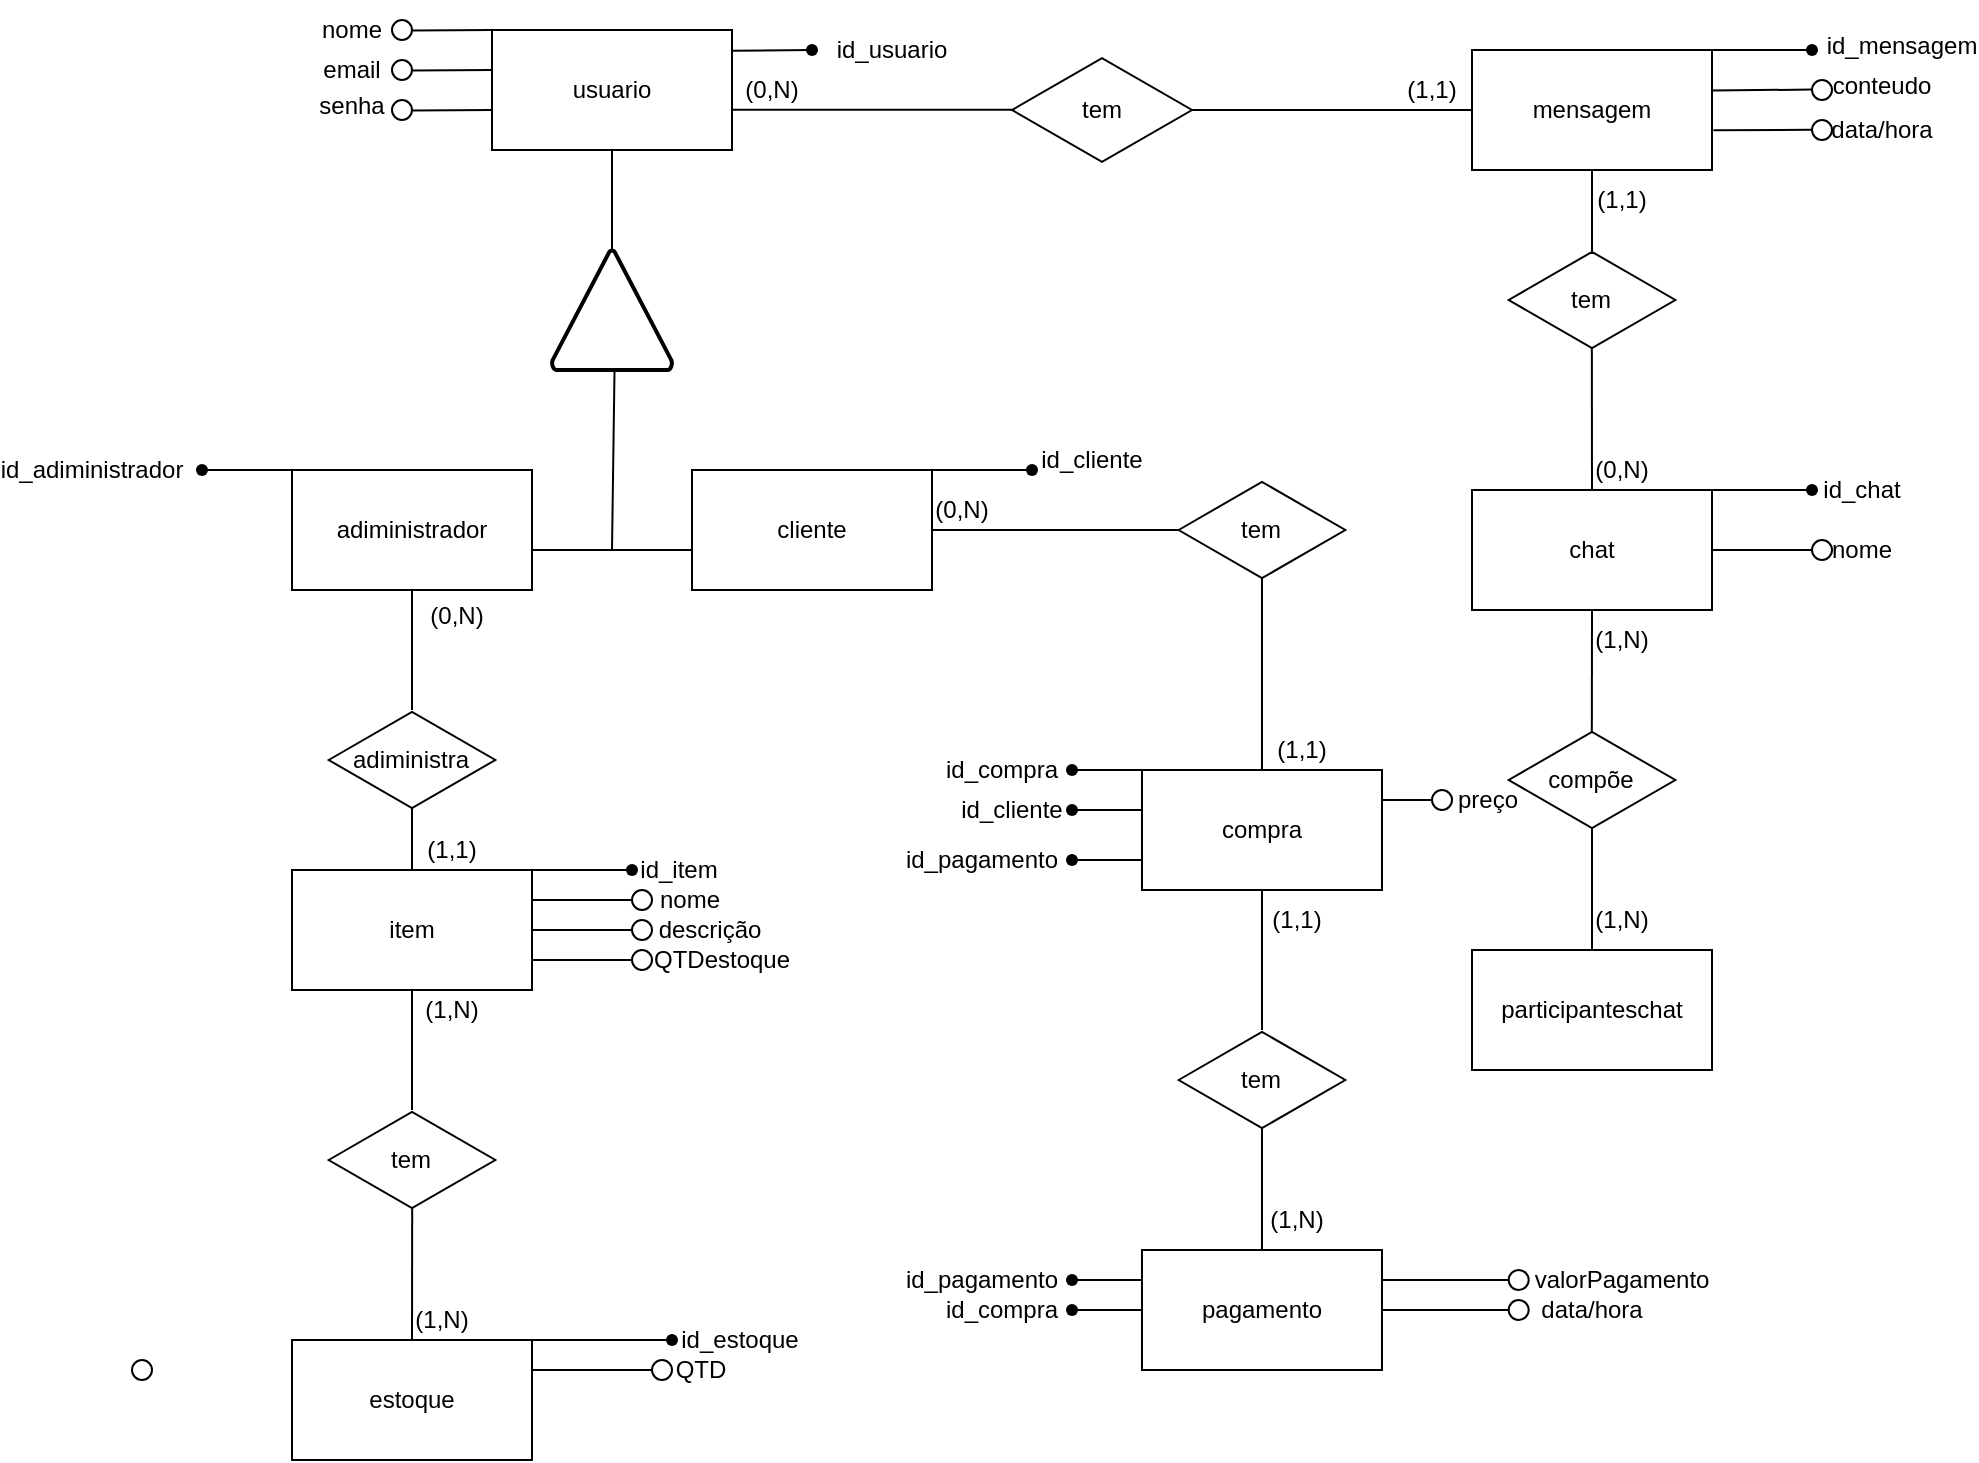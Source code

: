 <mxfile version="26.0.16">
  <diagram id="C5RBs43oDa-KdzZeNtuy" name="Page-1">
    <mxGraphModel dx="1366" dy="1862" grid="1" gridSize="10" guides="1" tooltips="1" connect="1" arrows="1" fold="1" page="1" pageScale="1" pageWidth="827" pageHeight="1169" math="0" shadow="0">
      <root>
        <mxCell id="WIyWlLk6GJQsqaUBKTNV-0" />
        <mxCell id="WIyWlLk6GJQsqaUBKTNV-1" parent="WIyWlLk6GJQsqaUBKTNV-0" />
        <mxCell id="JiS6HIGRA4N0Vit_CXTr-0" value="adiministrador" style="rounded=0;whiteSpace=wrap;html=1;" parent="WIyWlLk6GJQsqaUBKTNV-1" vertex="1">
          <mxGeometry x="200" y="120" width="120" height="60" as="geometry" />
        </mxCell>
        <mxCell id="JiS6HIGRA4N0Vit_CXTr-1" value="cliente" style="rounded=0;whiteSpace=wrap;html=1;" parent="WIyWlLk6GJQsqaUBKTNV-1" vertex="1">
          <mxGeometry x="400" y="120" width="120" height="60" as="geometry" />
        </mxCell>
        <mxCell id="JiS6HIGRA4N0Vit_CXTr-2" value="" style="strokeWidth=2;html=1;shape=mxgraph.flowchart.extract_or_measurement;whiteSpace=wrap;" parent="WIyWlLk6GJQsqaUBKTNV-1" vertex="1">
          <mxGeometry x="330" y="10" width="60" height="60" as="geometry" />
        </mxCell>
        <mxCell id="JiS6HIGRA4N0Vit_CXTr-7" value="" style="endArrow=none;html=1;rounded=0;" parent="WIyWlLk6GJQsqaUBKTNV-1" edge="1">
          <mxGeometry width="50" height="50" relative="1" as="geometry">
            <mxPoint x="320" y="160" as="sourcePoint" />
            <mxPoint x="400" y="160" as="targetPoint" />
          </mxGeometry>
        </mxCell>
        <mxCell id="JiS6HIGRA4N0Vit_CXTr-18" value="usuario" style="rounded=0;whiteSpace=wrap;html=1;" parent="WIyWlLk6GJQsqaUBKTNV-1" vertex="1">
          <mxGeometry x="300" y="-100" width="120" height="60" as="geometry" />
        </mxCell>
        <mxCell id="JiS6HIGRA4N0Vit_CXTr-19" value="" style="endArrow=none;html=1;rounded=0;entryX=0.521;entryY=0.998;entryDx=0;entryDy=0;entryPerimeter=0;" parent="WIyWlLk6GJQsqaUBKTNV-1" target="JiS6HIGRA4N0Vit_CXTr-2" edge="1">
          <mxGeometry width="50" height="50" relative="1" as="geometry">
            <mxPoint x="360" y="160" as="sourcePoint" />
            <mxPoint x="357" y="40" as="targetPoint" />
          </mxGeometry>
        </mxCell>
        <mxCell id="JiS6HIGRA4N0Vit_CXTr-21" value="" style="endArrow=none;html=1;rounded=0;entryX=0.5;entryY=1;entryDx=0;entryDy=0;exitX=0.5;exitY=0;exitDx=0;exitDy=0;exitPerimeter=0;" parent="WIyWlLk6GJQsqaUBKTNV-1" source="JiS6HIGRA4N0Vit_CXTr-2" target="JiS6HIGRA4N0Vit_CXTr-18" edge="1">
          <mxGeometry width="50" height="50" relative="1" as="geometry">
            <mxPoint x="360" y="-20" as="sourcePoint" />
            <mxPoint x="360" y="-90" as="targetPoint" />
          </mxGeometry>
        </mxCell>
        <mxCell id="JiS6HIGRA4N0Vit_CXTr-22" value="" style="shape=waypoint;sketch=0;fillStyle=solid;size=6;pointerEvents=1;points=[];fillColor=none;resizable=0;rotatable=0;perimeter=centerPerimeter;snapToPoint=1;" parent="WIyWlLk6GJQsqaUBKTNV-1" vertex="1">
          <mxGeometry x="450" y="-100" width="20" height="20" as="geometry" />
        </mxCell>
        <mxCell id="JiS6HIGRA4N0Vit_CXTr-24" value="" style="endArrow=none;html=1;rounded=0;entryX=0.072;entryY=0.714;entryDx=0;entryDy=0;entryPerimeter=0;exitX=1.003;exitY=0.173;exitDx=0;exitDy=0;exitPerimeter=0;" parent="WIyWlLk6GJQsqaUBKTNV-1" source="JiS6HIGRA4N0Vit_CXTr-18" target="JiS6HIGRA4N0Vit_CXTr-22" edge="1">
          <mxGeometry width="50" height="50" relative="1" as="geometry">
            <mxPoint x="420" y="-20" as="sourcePoint" />
            <mxPoint x="470" y="-70" as="targetPoint" />
          </mxGeometry>
        </mxCell>
        <mxCell id="JiS6HIGRA4N0Vit_CXTr-25" value="id_usuario" style="text;html=1;align=center;verticalAlign=middle;whiteSpace=wrap;rounded=0;" parent="WIyWlLk6GJQsqaUBKTNV-1" vertex="1">
          <mxGeometry x="470" y="-105" width="60" height="30" as="geometry" />
        </mxCell>
        <mxCell id="JiS6HIGRA4N0Vit_CXTr-33" value="" style="ellipse;whiteSpace=wrap;html=1;aspect=fixed;" parent="WIyWlLk6GJQsqaUBKTNV-1" vertex="1">
          <mxGeometry x="250" y="-105" width="10" height="10" as="geometry" />
        </mxCell>
        <mxCell id="JiS6HIGRA4N0Vit_CXTr-34" value="" style="endArrow=none;html=1;rounded=0;" parent="WIyWlLk6GJQsqaUBKTNV-1" edge="1">
          <mxGeometry width="50" height="50" relative="1" as="geometry">
            <mxPoint x="260" y="-99.8" as="sourcePoint" />
            <mxPoint x="300" y="-100" as="targetPoint" />
          </mxGeometry>
        </mxCell>
        <mxCell id="JiS6HIGRA4N0Vit_CXTr-35" value="nome" style="text;html=1;align=center;verticalAlign=middle;whiteSpace=wrap;rounded=0;" parent="WIyWlLk6GJQsqaUBKTNV-1" vertex="1">
          <mxGeometry x="200" y="-115" width="60" height="30" as="geometry" />
        </mxCell>
        <mxCell id="JiS6HIGRA4N0Vit_CXTr-36" value="" style="ellipse;whiteSpace=wrap;html=1;aspect=fixed;" parent="WIyWlLk6GJQsqaUBKTNV-1" vertex="1">
          <mxGeometry x="250" y="-85" width="10" height="10" as="geometry" />
        </mxCell>
        <mxCell id="JiS6HIGRA4N0Vit_CXTr-37" value="" style="endArrow=none;html=1;rounded=0;" parent="WIyWlLk6GJQsqaUBKTNV-1" edge="1">
          <mxGeometry width="50" height="50" relative="1" as="geometry">
            <mxPoint x="260" y="-79.8" as="sourcePoint" />
            <mxPoint x="300" y="-80" as="targetPoint" />
            <Array as="points" />
          </mxGeometry>
        </mxCell>
        <mxCell id="JiS6HIGRA4N0Vit_CXTr-38" value="email" style="text;html=1;align=center;verticalAlign=middle;whiteSpace=wrap;rounded=0;" parent="WIyWlLk6GJQsqaUBKTNV-1" vertex="1">
          <mxGeometry x="200" y="-95" width="60" height="30" as="geometry" />
        </mxCell>
        <mxCell id="JiS6HIGRA4N0Vit_CXTr-39" value="" style="endArrow=none;html=1;rounded=0;" parent="WIyWlLk6GJQsqaUBKTNV-1" edge="1">
          <mxGeometry width="50" height="50" relative="1" as="geometry">
            <mxPoint x="260" y="-59.8" as="sourcePoint" />
            <mxPoint x="300" y="-60" as="targetPoint" />
            <Array as="points" />
          </mxGeometry>
        </mxCell>
        <mxCell id="JiS6HIGRA4N0Vit_CXTr-40" value="" style="ellipse;whiteSpace=wrap;html=1;aspect=fixed;" parent="WIyWlLk6GJQsqaUBKTNV-1" vertex="1">
          <mxGeometry x="250" y="-65" width="10" height="10" as="geometry" />
        </mxCell>
        <mxCell id="JiS6HIGRA4N0Vit_CXTr-42" value="senha" style="text;html=1;align=center;verticalAlign=middle;whiteSpace=wrap;rounded=0;" parent="WIyWlLk6GJQsqaUBKTNV-1" vertex="1">
          <mxGeometry x="200" y="-77.5" width="60" height="30" as="geometry" />
        </mxCell>
        <mxCell id="JiS6HIGRA4N0Vit_CXTr-47" value="" style="endArrow=none;html=1;rounded=0;entryX=0;entryY=0;entryDx=0;entryDy=0;" parent="WIyWlLk6GJQsqaUBKTNV-1" source="JiS6HIGRA4N0Vit_CXTr-48" target="JiS6HIGRA4N0Vit_CXTr-0" edge="1">
          <mxGeometry width="50" height="50" relative="1" as="geometry">
            <mxPoint x="160" y="120" as="sourcePoint" />
            <mxPoint x="90" y="95" as="targetPoint" />
            <Array as="points" />
          </mxGeometry>
        </mxCell>
        <mxCell id="JiS6HIGRA4N0Vit_CXTr-48" value="" style="shape=waypoint;sketch=0;fillStyle=solid;size=6;pointerEvents=1;points=[];fillColor=none;resizable=0;rotatable=0;perimeter=centerPerimeter;snapToPoint=1;" parent="WIyWlLk6GJQsqaUBKTNV-1" vertex="1">
          <mxGeometry x="145" y="110" width="20" height="20" as="geometry" />
        </mxCell>
        <mxCell id="JiS6HIGRA4N0Vit_CXTr-49" value="id_adiministrador" style="text;html=1;align=center;verticalAlign=middle;whiteSpace=wrap;rounded=0;" parent="WIyWlLk6GJQsqaUBKTNV-1" vertex="1">
          <mxGeometry x="70" y="105" width="60" height="30" as="geometry" />
        </mxCell>
        <mxCell id="JiS6HIGRA4N0Vit_CXTr-53" value="" style="endArrow=none;html=1;rounded=0;exitX=1;exitY=0;exitDx=0;exitDy=0;" parent="WIyWlLk6GJQsqaUBKTNV-1" source="JiS6HIGRA4N0Vit_CXTr-1" target="JiS6HIGRA4N0Vit_CXTr-54" edge="1">
          <mxGeometry width="50" height="50" relative="1" as="geometry">
            <mxPoint x="520" y="119.33" as="sourcePoint" />
            <mxPoint x="565" y="119.33" as="targetPoint" />
            <Array as="points" />
          </mxGeometry>
        </mxCell>
        <mxCell id="JiS6HIGRA4N0Vit_CXTr-54" value="" style="shape=waypoint;sketch=0;fillStyle=solid;size=6;pointerEvents=1;points=[];fillColor=none;resizable=0;rotatable=0;perimeter=centerPerimeter;snapToPoint=1;" parent="WIyWlLk6GJQsqaUBKTNV-1" vertex="1">
          <mxGeometry x="560" y="110" width="20" height="20" as="geometry" />
        </mxCell>
        <mxCell id="JiS6HIGRA4N0Vit_CXTr-55" value="id_cliente" style="text;html=1;align=center;verticalAlign=middle;whiteSpace=wrap;rounded=0;" parent="WIyWlLk6GJQsqaUBKTNV-1" vertex="1">
          <mxGeometry x="570" y="100" width="60" height="30" as="geometry" />
        </mxCell>
        <mxCell id="JiS6HIGRA4N0Vit_CXTr-56" value="tem" style="html=1;whiteSpace=wrap;aspect=fixed;shape=isoRectangle;" parent="WIyWlLk6GJQsqaUBKTNV-1" vertex="1">
          <mxGeometry x="560" y="-87" width="90" height="54" as="geometry" />
        </mxCell>
        <mxCell id="JiS6HIGRA4N0Vit_CXTr-59" value="" style="endArrow=none;html=1;rounded=0;entryX=0.015;entryY=0.497;entryDx=0;entryDy=0;entryPerimeter=0;exitX=0.997;exitY=0.665;exitDx=0;exitDy=0;exitPerimeter=0;" parent="WIyWlLk6GJQsqaUBKTNV-1" source="JiS6HIGRA4N0Vit_CXTr-18" target="JiS6HIGRA4N0Vit_CXTr-56" edge="1">
          <mxGeometry width="50" height="50" relative="1" as="geometry">
            <mxPoint x="450" y="-25" as="sourcePoint" />
            <mxPoint x="500" y="-75" as="targetPoint" />
          </mxGeometry>
        </mxCell>
        <mxCell id="JiS6HIGRA4N0Vit_CXTr-60" value="mensagem" style="rounded=0;whiteSpace=wrap;html=1;" parent="WIyWlLk6GJQsqaUBKTNV-1" vertex="1">
          <mxGeometry x="790" y="-90" width="120" height="60" as="geometry" />
        </mxCell>
        <mxCell id="JiS6HIGRA4N0Vit_CXTr-61" value="" style="endArrow=none;html=1;rounded=0;entryX=0;entryY=0.5;entryDx=0;entryDy=0;exitX=0.994;exitY=0.501;exitDx=0;exitDy=0;exitPerimeter=0;" parent="WIyWlLk6GJQsqaUBKTNV-1" source="JiS6HIGRA4N0Vit_CXTr-56" target="JiS6HIGRA4N0Vit_CXTr-60" edge="1">
          <mxGeometry width="50" height="50" relative="1" as="geometry">
            <mxPoint x="650" y="-59" as="sourcePoint" />
            <mxPoint x="700" y="-65" as="targetPoint" />
          </mxGeometry>
        </mxCell>
        <mxCell id="JiS6HIGRA4N0Vit_CXTr-62" value="(0,N)" style="text;html=1;align=center;verticalAlign=middle;whiteSpace=wrap;rounded=0;" parent="WIyWlLk6GJQsqaUBKTNV-1" vertex="1">
          <mxGeometry x="430" y="-75" width="20" height="10" as="geometry" />
        </mxCell>
        <mxCell id="JiS6HIGRA4N0Vit_CXTr-63" value="(1,1)" style="text;html=1;align=center;verticalAlign=middle;whiteSpace=wrap;rounded=0;" parent="WIyWlLk6GJQsqaUBKTNV-1" vertex="1">
          <mxGeometry x="760" y="-77.5" width="20" height="15" as="geometry" />
        </mxCell>
        <mxCell id="JiS6HIGRA4N0Vit_CXTr-64" value="" style="shape=waypoint;sketch=0;fillStyle=solid;size=6;pointerEvents=1;points=[];fillColor=none;resizable=0;rotatable=0;perimeter=centerPerimeter;snapToPoint=1;" parent="WIyWlLk6GJQsqaUBKTNV-1" vertex="1">
          <mxGeometry x="950" y="-100" width="20" height="20" as="geometry" />
        </mxCell>
        <mxCell id="JiS6HIGRA4N0Vit_CXTr-66" value="" style="endArrow=none;html=1;rounded=0;exitX=1;exitY=0;exitDx=0;exitDy=0;" parent="WIyWlLk6GJQsqaUBKTNV-1" source="JiS6HIGRA4N0Vit_CXTr-60" edge="1">
          <mxGeometry width="50" height="50" relative="1" as="geometry">
            <mxPoint x="910" y="-90.28" as="sourcePoint" />
            <mxPoint x="960" y="-90" as="targetPoint" />
          </mxGeometry>
        </mxCell>
        <mxCell id="JiS6HIGRA4N0Vit_CXTr-67" value="id_mensagem" style="text;html=1;align=center;verticalAlign=middle;whiteSpace=wrap;rounded=0;" parent="WIyWlLk6GJQsqaUBKTNV-1" vertex="1">
          <mxGeometry x="1000" y="-100" width="10" height="15" as="geometry" />
        </mxCell>
        <mxCell id="JiS6HIGRA4N0Vit_CXTr-68" value="" style="ellipse;whiteSpace=wrap;html=1;aspect=fixed;" parent="WIyWlLk6GJQsqaUBKTNV-1" vertex="1">
          <mxGeometry x="120" y="565" width="10" height="10" as="geometry" />
        </mxCell>
        <mxCell id="JiS6HIGRA4N0Vit_CXTr-69" value="" style="ellipse;whiteSpace=wrap;html=1;aspect=fixed;" parent="WIyWlLk6GJQsqaUBKTNV-1" vertex="1">
          <mxGeometry x="960" y="-75" width="10" height="10" as="geometry" />
        </mxCell>
        <mxCell id="JiS6HIGRA4N0Vit_CXTr-70" value="" style="endArrow=none;html=1;rounded=0;exitX=1.002;exitY=0.673;exitDx=0;exitDy=0;exitPerimeter=0;" parent="WIyWlLk6GJQsqaUBKTNV-1" edge="1">
          <mxGeometry width="50" height="50" relative="1" as="geometry">
            <mxPoint x="910.24" y="-69.81" as="sourcePoint" />
            <mxPoint x="960" y="-70.19" as="targetPoint" />
          </mxGeometry>
        </mxCell>
        <mxCell id="JiS6HIGRA4N0Vit_CXTr-71" value="conteudo" style="text;html=1;align=center;verticalAlign=middle;whiteSpace=wrap;rounded=0;" parent="WIyWlLk6GJQsqaUBKTNV-1" vertex="1">
          <mxGeometry x="990" y="-75" width="10" height="5" as="geometry" />
        </mxCell>
        <mxCell id="JiS6HIGRA4N0Vit_CXTr-77" value="" style="endArrow=none;html=1;rounded=0;exitX=1.006;exitY=0.669;exitDx=0;exitDy=0;exitPerimeter=0;entryX=-0.038;entryY=0.493;entryDx=0;entryDy=0;entryPerimeter=0;" parent="WIyWlLk6GJQsqaUBKTNV-1" source="JiS6HIGRA4N0Vit_CXTr-60" target="JiS6HIGRA4N0Vit_CXTr-78" edge="1">
          <mxGeometry width="50" height="50" relative="1" as="geometry">
            <mxPoint x="910.24" y="-47.12" as="sourcePoint" />
            <mxPoint x="960" y="-47.5" as="targetPoint" />
          </mxGeometry>
        </mxCell>
        <mxCell id="JiS6HIGRA4N0Vit_CXTr-78" value="" style="ellipse;whiteSpace=wrap;html=1;aspect=fixed;" parent="WIyWlLk6GJQsqaUBKTNV-1" vertex="1">
          <mxGeometry x="960" y="-55" width="10" height="10" as="geometry" />
        </mxCell>
        <mxCell id="JiS6HIGRA4N0Vit_CXTr-79" value="data/hora" style="text;html=1;align=center;verticalAlign=middle;whiteSpace=wrap;rounded=0;" parent="WIyWlLk6GJQsqaUBKTNV-1" vertex="1">
          <mxGeometry x="990" y="-55" width="10" height="10" as="geometry" />
        </mxCell>
        <mxCell id="B7q7nYVzzM85ELR5_4eQ-2" value="" style="endArrow=none;html=1;rounded=0;entryX=0.5;entryY=1;entryDx=0;entryDy=0;exitX=0.5;exitY=0.016;exitDx=0;exitDy=0;exitPerimeter=0;" edge="1" parent="WIyWlLk6GJQsqaUBKTNV-1" source="B7q7nYVzzM85ELR5_4eQ-12" target="JiS6HIGRA4N0Vit_CXTr-60">
          <mxGeometry width="50" height="50" relative="1" as="geometry">
            <mxPoint x="850" y="10" as="sourcePoint" />
            <mxPoint x="890" y="30" as="targetPoint" />
          </mxGeometry>
        </mxCell>
        <mxCell id="B7q7nYVzzM85ELR5_4eQ-3" value="chat" style="rounded=0;whiteSpace=wrap;html=1;" vertex="1" parent="WIyWlLk6GJQsqaUBKTNV-1">
          <mxGeometry x="790" y="130" width="120" height="60" as="geometry" />
        </mxCell>
        <mxCell id="B7q7nYVzzM85ELR5_4eQ-4" value="" style="shape=waypoint;sketch=0;fillStyle=solid;size=6;pointerEvents=1;points=[];fillColor=none;resizable=0;rotatable=0;perimeter=centerPerimeter;snapToPoint=1;" vertex="1" parent="WIyWlLk6GJQsqaUBKTNV-1">
          <mxGeometry x="950" y="120" width="20" height="20" as="geometry" />
        </mxCell>
        <mxCell id="B7q7nYVzzM85ELR5_4eQ-8" value="" style="endArrow=none;html=1;rounded=0;exitX=1;exitY=0;exitDx=0;exitDy=0;" edge="1" parent="WIyWlLk6GJQsqaUBKTNV-1">
          <mxGeometry width="50" height="50" relative="1" as="geometry">
            <mxPoint x="910" y="130" as="sourcePoint" />
            <mxPoint x="960" y="130" as="targetPoint" />
            <Array as="points" />
          </mxGeometry>
        </mxCell>
        <mxCell id="B7q7nYVzzM85ELR5_4eQ-10" value="id_chat" style="text;html=1;align=center;verticalAlign=middle;whiteSpace=wrap;rounded=0;" vertex="1" parent="WIyWlLk6GJQsqaUBKTNV-1">
          <mxGeometry x="980" y="125" width="10" height="10" as="geometry" />
        </mxCell>
        <mxCell id="B7q7nYVzzM85ELR5_4eQ-12" value="tem" style="html=1;whiteSpace=wrap;aspect=fixed;shape=isoRectangle;" vertex="1" parent="WIyWlLk6GJQsqaUBKTNV-1">
          <mxGeometry x="808.34" y="10" width="83.33" height="50" as="geometry" />
        </mxCell>
        <mxCell id="B7q7nYVzzM85ELR5_4eQ-13" value="" style="endArrow=none;html=1;rounded=0;entryX=0.499;entryY=0.977;entryDx=0;entryDy=0;entryPerimeter=0;exitX=0.5;exitY=0;exitDx=0;exitDy=0;" edge="1" parent="WIyWlLk6GJQsqaUBKTNV-1" source="B7q7nYVzzM85ELR5_4eQ-3" target="B7q7nYVzzM85ELR5_4eQ-12">
          <mxGeometry width="50" height="50" relative="1" as="geometry">
            <mxPoint x="840" y="120" as="sourcePoint" />
            <mxPoint x="890" y="70" as="targetPoint" />
          </mxGeometry>
        </mxCell>
        <mxCell id="B7q7nYVzzM85ELR5_4eQ-16" value="(1,1)" style="text;html=1;align=center;verticalAlign=middle;whiteSpace=wrap;rounded=0;" vertex="1" parent="WIyWlLk6GJQsqaUBKTNV-1">
          <mxGeometry x="860" y="-20" width="10" height="10" as="geometry" />
        </mxCell>
        <mxCell id="B7q7nYVzzM85ELR5_4eQ-17" value="(0,N)" style="text;html=1;align=center;verticalAlign=middle;whiteSpace=wrap;rounded=0;" vertex="1" parent="WIyWlLk6GJQsqaUBKTNV-1">
          <mxGeometry x="860" y="115" width="10" height="10" as="geometry" />
        </mxCell>
        <mxCell id="B7q7nYVzzM85ELR5_4eQ-18" value="" style="ellipse;whiteSpace=wrap;html=1;aspect=fixed;" vertex="1" parent="WIyWlLk6GJQsqaUBKTNV-1">
          <mxGeometry x="960" y="155" width="10" height="10" as="geometry" />
        </mxCell>
        <mxCell id="B7q7nYVzzM85ELR5_4eQ-19" value="" style="endArrow=none;html=1;rounded=0;exitX=1;exitY=0.5;exitDx=0;exitDy=0;" edge="1" parent="WIyWlLk6GJQsqaUBKTNV-1" source="B7q7nYVzzM85ELR5_4eQ-3">
          <mxGeometry width="50" height="50" relative="1" as="geometry">
            <mxPoint x="910" y="190" as="sourcePoint" />
            <mxPoint x="960" y="160" as="targetPoint" />
          </mxGeometry>
        </mxCell>
        <mxCell id="B7q7nYVzzM85ELR5_4eQ-20" value="nome" style="text;html=1;align=center;verticalAlign=middle;whiteSpace=wrap;rounded=0;" vertex="1" parent="WIyWlLk6GJQsqaUBKTNV-1">
          <mxGeometry x="980" y="155" width="10" height="10" as="geometry" />
        </mxCell>
        <mxCell id="B7q7nYVzzM85ELR5_4eQ-22" value="adiministra" style="html=1;whiteSpace=wrap;aspect=fixed;shape=isoRectangle;" vertex="1" parent="WIyWlLk6GJQsqaUBKTNV-1">
          <mxGeometry x="218.34" y="240" width="83.33" height="50" as="geometry" />
        </mxCell>
        <mxCell id="B7q7nYVzzM85ELR5_4eQ-23" value="compõe" style="html=1;whiteSpace=wrap;aspect=fixed;shape=isoRectangle;" vertex="1" parent="WIyWlLk6GJQsqaUBKTNV-1">
          <mxGeometry x="808.34" y="250" width="83.33" height="50" as="geometry" />
        </mxCell>
        <mxCell id="B7q7nYVzzM85ELR5_4eQ-24" value="" style="endArrow=none;html=1;rounded=0;entryX=0.5;entryY=1;entryDx=0;entryDy=0;exitX=0.499;exitY=0.02;exitDx=0;exitDy=0;exitPerimeter=0;" edge="1" parent="WIyWlLk6GJQsqaUBKTNV-1" source="B7q7nYVzzM85ELR5_4eQ-23" target="B7q7nYVzzM85ELR5_4eQ-3">
          <mxGeometry width="50" height="50" relative="1" as="geometry">
            <mxPoint x="850" y="250" as="sourcePoint" />
            <mxPoint x="940" y="200" as="targetPoint" />
          </mxGeometry>
        </mxCell>
        <mxCell id="B7q7nYVzzM85ELR5_4eQ-25" value="" style="endArrow=none;html=1;rounded=0;entryX=0.5;entryY=0.975;entryDx=0;entryDy=0;entryPerimeter=0;" edge="1" parent="WIyWlLk6GJQsqaUBKTNV-1" target="B7q7nYVzzM85ELR5_4eQ-23">
          <mxGeometry width="50" height="50" relative="1" as="geometry">
            <mxPoint x="850" y="360" as="sourcePoint" />
            <mxPoint x="860" y="310" as="targetPoint" />
          </mxGeometry>
        </mxCell>
        <mxCell id="B7q7nYVzzM85ELR5_4eQ-26" value="participanteschat" style="rounded=0;whiteSpace=wrap;html=1;" vertex="1" parent="WIyWlLk6GJQsqaUBKTNV-1">
          <mxGeometry x="790" y="360" width="120" height="60" as="geometry" />
        </mxCell>
        <mxCell id="B7q7nYVzzM85ELR5_4eQ-27" value="(1,N)" style="text;html=1;align=center;verticalAlign=middle;whiteSpace=wrap;rounded=0;" vertex="1" parent="WIyWlLk6GJQsqaUBKTNV-1">
          <mxGeometry x="860" y="200" width="10" height="10" as="geometry" />
        </mxCell>
        <mxCell id="B7q7nYVzzM85ELR5_4eQ-28" value="(1,N)" style="text;html=1;align=center;verticalAlign=middle;whiteSpace=wrap;rounded=0;" vertex="1" parent="WIyWlLk6GJQsqaUBKTNV-1">
          <mxGeometry x="860" y="340" width="10" height="10" as="geometry" />
        </mxCell>
        <mxCell id="B7q7nYVzzM85ELR5_4eQ-29" value="" style="endArrow=none;html=1;rounded=0;entryX=1;entryY=0.5;entryDx=0;entryDy=0;exitX=0.009;exitY=0.5;exitDx=0;exitDy=0;exitPerimeter=0;" edge="1" parent="WIyWlLk6GJQsqaUBKTNV-1" source="B7q7nYVzzM85ELR5_4eQ-30" target="JiS6HIGRA4N0Vit_CXTr-1">
          <mxGeometry width="50" height="50" relative="1" as="geometry">
            <mxPoint x="640" y="150" as="sourcePoint" />
            <mxPoint x="580.0" y="150.0" as="targetPoint" />
          </mxGeometry>
        </mxCell>
        <mxCell id="B7q7nYVzzM85ELR5_4eQ-30" value="tem" style="html=1;whiteSpace=wrap;aspect=fixed;shape=isoRectangle;" vertex="1" parent="WIyWlLk6GJQsqaUBKTNV-1">
          <mxGeometry x="643.33" y="125" width="83.33" height="50" as="geometry" />
        </mxCell>
        <mxCell id="B7q7nYVzzM85ELR5_4eQ-31" value="" style="endArrow=none;html=1;rounded=0;entryX=0.5;entryY=0.981;entryDx=0;entryDy=0;entryPerimeter=0;" edge="1" parent="WIyWlLk6GJQsqaUBKTNV-1" target="B7q7nYVzzM85ELR5_4eQ-30">
          <mxGeometry width="50" height="50" relative="1" as="geometry">
            <mxPoint x="685" y="270" as="sourcePoint" />
            <mxPoint x="700" y="220" as="targetPoint" />
          </mxGeometry>
        </mxCell>
        <mxCell id="B7q7nYVzzM85ELR5_4eQ-32" value="compra" style="rounded=0;whiteSpace=wrap;html=1;" vertex="1" parent="WIyWlLk6GJQsqaUBKTNV-1">
          <mxGeometry x="625" y="270" width="120" height="60" as="geometry" />
        </mxCell>
        <mxCell id="B7q7nYVzzM85ELR5_4eQ-33" value="" style="endArrow=none;html=1;rounded=0;entryX=0;entryY=0;entryDx=0;entryDy=0;" edge="1" parent="WIyWlLk6GJQsqaUBKTNV-1" target="B7q7nYVzzM85ELR5_4eQ-32">
          <mxGeometry width="50" height="50" relative="1" as="geometry">
            <mxPoint x="590" y="270" as="sourcePoint" />
            <mxPoint x="600" y="270" as="targetPoint" />
          </mxGeometry>
        </mxCell>
        <mxCell id="B7q7nYVzzM85ELR5_4eQ-34" value="" style="shape=waypoint;sketch=0;fillStyle=solid;size=6;pointerEvents=1;points=[];fillColor=none;resizable=0;rotatable=0;perimeter=centerPerimeter;snapToPoint=1;" vertex="1" parent="WIyWlLk6GJQsqaUBKTNV-1">
          <mxGeometry x="580" y="260" width="20" height="20" as="geometry" />
        </mxCell>
        <mxCell id="B7q7nYVzzM85ELR5_4eQ-35" value="id_compra" style="text;html=1;align=center;verticalAlign=middle;whiteSpace=wrap;rounded=0;" vertex="1" parent="WIyWlLk6GJQsqaUBKTNV-1">
          <mxGeometry x="550" y="265" width="10" height="10" as="geometry" />
        </mxCell>
        <mxCell id="B7q7nYVzzM85ELR5_4eQ-36" value="" style="endArrow=none;html=1;rounded=0;entryX=0;entryY=0.25;entryDx=0;entryDy=0;" edge="1" parent="WIyWlLk6GJQsqaUBKTNV-1">
          <mxGeometry width="50" height="50" relative="1" as="geometry">
            <mxPoint x="590" y="290" as="sourcePoint" />
            <mxPoint x="625" y="290" as="targetPoint" />
            <Array as="points" />
          </mxGeometry>
        </mxCell>
        <mxCell id="B7q7nYVzzM85ELR5_4eQ-37" value="" style="shape=waypoint;sketch=0;fillStyle=solid;size=6;pointerEvents=1;points=[];fillColor=none;resizable=0;rotatable=0;perimeter=centerPerimeter;snapToPoint=1;" vertex="1" parent="WIyWlLk6GJQsqaUBKTNV-1">
          <mxGeometry x="580" y="280" width="20" height="20" as="geometry" />
        </mxCell>
        <mxCell id="B7q7nYVzzM85ELR5_4eQ-38" value="id_cliente" style="text;html=1;align=center;verticalAlign=middle;whiteSpace=wrap;rounded=0;" vertex="1" parent="WIyWlLk6GJQsqaUBKTNV-1">
          <mxGeometry x="530" y="275" width="60" height="30" as="geometry" />
        </mxCell>
        <mxCell id="B7q7nYVzzM85ELR5_4eQ-39" value="" style="endArrow=none;html=1;rounded=0;entryX=0.5;entryY=1;entryDx=0;entryDy=0;" edge="1" parent="WIyWlLk6GJQsqaUBKTNV-1" target="B7q7nYVzzM85ELR5_4eQ-32">
          <mxGeometry width="50" height="50" relative="1" as="geometry">
            <mxPoint x="685" y="400" as="sourcePoint" />
            <mxPoint x="680" y="360" as="targetPoint" />
          </mxGeometry>
        </mxCell>
        <mxCell id="B7q7nYVzzM85ELR5_4eQ-40" value="tem" style="html=1;whiteSpace=wrap;aspect=fixed;shape=isoRectangle;" vertex="1" parent="WIyWlLk6GJQsqaUBKTNV-1">
          <mxGeometry x="643.33" y="400" width="83.33" height="50" as="geometry" />
        </mxCell>
        <mxCell id="B7q7nYVzzM85ELR5_4eQ-41" value="" style="endArrow=none;html=1;rounded=0;entryX=0.5;entryY=0.986;entryDx=0;entryDy=0;entryPerimeter=0;" edge="1" parent="WIyWlLk6GJQsqaUBKTNV-1" target="B7q7nYVzzM85ELR5_4eQ-40">
          <mxGeometry width="50" height="50" relative="1" as="geometry">
            <mxPoint x="685" y="520" as="sourcePoint" />
            <mxPoint x="650" y="480" as="targetPoint" />
          </mxGeometry>
        </mxCell>
        <mxCell id="B7q7nYVzzM85ELR5_4eQ-42" value="pagamento" style="rounded=0;whiteSpace=wrap;html=1;" vertex="1" parent="WIyWlLk6GJQsqaUBKTNV-1">
          <mxGeometry x="624.99" y="510" width="120" height="60" as="geometry" />
        </mxCell>
        <mxCell id="B7q7nYVzzM85ELR5_4eQ-44" value="" style="endArrow=none;html=1;rounded=0;exitX=0;exitY=0.25;exitDx=0;exitDy=0;" edge="1" parent="WIyWlLk6GJQsqaUBKTNV-1" source="B7q7nYVzzM85ELR5_4eQ-42">
          <mxGeometry width="50" height="50" relative="1" as="geometry">
            <mxPoint x="560" y="540" as="sourcePoint" />
            <mxPoint x="590" y="525" as="targetPoint" />
          </mxGeometry>
        </mxCell>
        <mxCell id="B7q7nYVzzM85ELR5_4eQ-45" value="" style="shape=waypoint;sketch=0;fillStyle=solid;size=6;pointerEvents=1;points=[];fillColor=none;resizable=0;rotatable=0;perimeter=centerPerimeter;snapToPoint=1;" vertex="1" parent="WIyWlLk6GJQsqaUBKTNV-1">
          <mxGeometry x="580" y="515" width="20" height="20" as="geometry" />
        </mxCell>
        <mxCell id="B7q7nYVzzM85ELR5_4eQ-46" value="id_pagamento" style="text;html=1;align=center;verticalAlign=middle;whiteSpace=wrap;rounded=0;" vertex="1" parent="WIyWlLk6GJQsqaUBKTNV-1">
          <mxGeometry x="540" y="520" width="10" height="10" as="geometry" />
        </mxCell>
        <mxCell id="B7q7nYVzzM85ELR5_4eQ-47" value="" style="endArrow=none;html=1;rounded=0;exitX=0;exitY=0.75;exitDx=0;exitDy=0;" edge="1" parent="WIyWlLk6GJQsqaUBKTNV-1" source="B7q7nYVzzM85ELR5_4eQ-32" target="B7q7nYVzzM85ELR5_4eQ-48">
          <mxGeometry width="50" height="50" relative="1" as="geometry">
            <mxPoint x="350" y="470" as="sourcePoint" />
            <mxPoint x="400" y="420" as="targetPoint" />
          </mxGeometry>
        </mxCell>
        <mxCell id="B7q7nYVzzM85ELR5_4eQ-48" value="" style="shape=waypoint;sketch=0;fillStyle=solid;size=6;pointerEvents=1;points=[];fillColor=none;resizable=0;rotatable=0;perimeter=centerPerimeter;snapToPoint=1;" vertex="1" parent="WIyWlLk6GJQsqaUBKTNV-1">
          <mxGeometry x="580" y="305" width="20" height="20" as="geometry" />
        </mxCell>
        <mxCell id="B7q7nYVzzM85ELR5_4eQ-49" value="id_pagamento" style="text;html=1;align=center;verticalAlign=middle;whiteSpace=wrap;rounded=0;" vertex="1" parent="WIyWlLk6GJQsqaUBKTNV-1">
          <mxGeometry x="540" y="310" width="10" height="10" as="geometry" />
        </mxCell>
        <mxCell id="B7q7nYVzzM85ELR5_4eQ-51" value="" style="endArrow=none;html=1;rounded=0;exitX=1;exitY=0.25;exitDx=0;exitDy=0;" edge="1" parent="WIyWlLk6GJQsqaUBKTNV-1" source="B7q7nYVzzM85ELR5_4eQ-50">
          <mxGeometry width="50" height="50" relative="1" as="geometry">
            <mxPoint x="745" y="300" as="sourcePoint" />
            <mxPoint x="780" y="285" as="targetPoint" />
          </mxGeometry>
        </mxCell>
        <mxCell id="B7q7nYVzzM85ELR5_4eQ-52" value="preço" style="text;html=1;align=center;verticalAlign=middle;whiteSpace=wrap;rounded=0;" vertex="1" parent="WIyWlLk6GJQsqaUBKTNV-1">
          <mxGeometry x="788.34" y="280" width="20" height="10" as="geometry" />
        </mxCell>
        <mxCell id="B7q7nYVzzM85ELR5_4eQ-53" value="" style="endArrow=none;html=1;rounded=0;exitX=1;exitY=0.25;exitDx=0;exitDy=0;" edge="1" parent="WIyWlLk6GJQsqaUBKTNV-1" source="B7q7nYVzzM85ELR5_4eQ-32" target="B7q7nYVzzM85ELR5_4eQ-50">
          <mxGeometry width="50" height="50" relative="1" as="geometry">
            <mxPoint x="745" y="285" as="sourcePoint" />
            <mxPoint x="780" y="285" as="targetPoint" />
          </mxGeometry>
        </mxCell>
        <mxCell id="B7q7nYVzzM85ELR5_4eQ-50" value="" style="ellipse;whiteSpace=wrap;html=1;aspect=fixed;" vertex="1" parent="WIyWlLk6GJQsqaUBKTNV-1">
          <mxGeometry x="770" y="280" width="10" height="10" as="geometry" />
        </mxCell>
        <mxCell id="B7q7nYVzzM85ELR5_4eQ-54" value="" style="endArrow=none;html=1;rounded=0;entryX=0;entryY=0.5;entryDx=0;entryDy=0;" edge="1" parent="WIyWlLk6GJQsqaUBKTNV-1" target="B7q7nYVzzM85ELR5_4eQ-42">
          <mxGeometry width="50" height="50" relative="1" as="geometry">
            <mxPoint x="590" y="540" as="sourcePoint" />
            <mxPoint x="595" y="545" as="targetPoint" />
          </mxGeometry>
        </mxCell>
        <mxCell id="B7q7nYVzzM85ELR5_4eQ-55" value="" style="shape=waypoint;sketch=0;fillStyle=solid;size=6;pointerEvents=1;points=[];fillColor=none;resizable=0;rotatable=0;perimeter=centerPerimeter;snapToPoint=1;" vertex="1" parent="WIyWlLk6GJQsqaUBKTNV-1">
          <mxGeometry x="580" y="530" width="20" height="20" as="geometry" />
        </mxCell>
        <mxCell id="B7q7nYVzzM85ELR5_4eQ-56" value="valorPagamento" style="text;html=1;align=center;verticalAlign=middle;whiteSpace=wrap;rounded=0;" vertex="1" parent="WIyWlLk6GJQsqaUBKTNV-1">
          <mxGeometry x="835" y="510" width="60" height="30" as="geometry" />
        </mxCell>
        <mxCell id="B7q7nYVzzM85ELR5_4eQ-57" value="id_compra" style="text;html=1;align=center;verticalAlign=middle;whiteSpace=wrap;rounded=0;" vertex="1" parent="WIyWlLk6GJQsqaUBKTNV-1">
          <mxGeometry x="525" y="525" width="60" height="30" as="geometry" />
        </mxCell>
        <mxCell id="B7q7nYVzzM85ELR5_4eQ-60" value="" style="endArrow=none;html=1;rounded=0;exitX=1;exitY=0.25;exitDx=0;exitDy=0;" edge="1" parent="WIyWlLk6GJQsqaUBKTNV-1" source="B7q7nYVzzM85ELR5_4eQ-42" target="B7q7nYVzzM85ELR5_4eQ-59">
          <mxGeometry width="50" height="50" relative="1" as="geometry">
            <mxPoint x="745" y="525" as="sourcePoint" />
            <mxPoint x="830" y="525" as="targetPoint" />
          </mxGeometry>
        </mxCell>
        <mxCell id="B7q7nYVzzM85ELR5_4eQ-59" value="" style="ellipse;whiteSpace=wrap;html=1;aspect=fixed;" vertex="1" parent="WIyWlLk6GJQsqaUBKTNV-1">
          <mxGeometry x="808.34" y="520" width="10" height="10" as="geometry" />
        </mxCell>
        <mxCell id="B7q7nYVzzM85ELR5_4eQ-61" value="" style="endArrow=none;html=1;rounded=0;exitX=1;exitY=0.5;exitDx=0;exitDy=0;entryX=0;entryY=0.5;entryDx=0;entryDy=0;" edge="1" parent="WIyWlLk6GJQsqaUBKTNV-1" source="B7q7nYVzzM85ELR5_4eQ-42" target="B7q7nYVzzM85ELR5_4eQ-62">
          <mxGeometry width="50" height="50" relative="1" as="geometry">
            <mxPoint x="750" y="590" as="sourcePoint" />
            <mxPoint x="800" y="540" as="targetPoint" />
          </mxGeometry>
        </mxCell>
        <mxCell id="B7q7nYVzzM85ELR5_4eQ-62" value="" style="ellipse;whiteSpace=wrap;html=1;aspect=fixed;" vertex="1" parent="WIyWlLk6GJQsqaUBKTNV-1">
          <mxGeometry x="808.34" y="535" width="10" height="10" as="geometry" />
        </mxCell>
        <mxCell id="B7q7nYVzzM85ELR5_4eQ-63" value="data/hora" style="text;html=1;align=center;verticalAlign=middle;whiteSpace=wrap;rounded=0;" vertex="1" parent="WIyWlLk6GJQsqaUBKTNV-1">
          <mxGeometry x="845" y="535" width="10" height="10" as="geometry" />
        </mxCell>
        <mxCell id="B7q7nYVzzM85ELR5_4eQ-65" value="" style="endArrow=none;html=1;rounded=0;entryX=0.5;entryY=1;entryDx=0;entryDy=0;" edge="1" parent="WIyWlLk6GJQsqaUBKTNV-1" target="JiS6HIGRA4N0Vit_CXTr-0">
          <mxGeometry width="50" height="50" relative="1" as="geometry">
            <mxPoint x="260" y="240" as="sourcePoint" />
            <mxPoint x="270" y="200" as="targetPoint" />
          </mxGeometry>
        </mxCell>
        <mxCell id="B7q7nYVzzM85ELR5_4eQ-72" value="" style="endArrow=none;html=1;rounded=0;entryX=0.5;entryY=0.976;entryDx=0;entryDy=0;entryPerimeter=0;" edge="1" parent="WIyWlLk6GJQsqaUBKTNV-1" target="B7q7nYVzzM85ELR5_4eQ-22">
          <mxGeometry width="50" height="50" relative="1" as="geometry">
            <mxPoint x="260" y="320" as="sourcePoint" />
            <mxPoint x="290" y="270" as="targetPoint" />
          </mxGeometry>
        </mxCell>
        <mxCell id="B7q7nYVzzM85ELR5_4eQ-73" value="(0,N)" style="text;html=1;align=center;verticalAlign=middle;whiteSpace=wrap;rounded=0;" vertex="1" parent="WIyWlLk6GJQsqaUBKTNV-1">
          <mxGeometry x="525" y="135" width="20" height="10" as="geometry" />
        </mxCell>
        <mxCell id="B7q7nYVzzM85ELR5_4eQ-74" value="(1,1)" style="text;html=1;align=center;verticalAlign=middle;whiteSpace=wrap;rounded=0;" vertex="1" parent="WIyWlLk6GJQsqaUBKTNV-1">
          <mxGeometry x="700" y="255" width="10" height="10" as="geometry" />
        </mxCell>
        <mxCell id="B7q7nYVzzM85ELR5_4eQ-75" value="(1,1)" style="text;html=1;align=center;verticalAlign=middle;whiteSpace=wrap;rounded=0;" vertex="1" parent="WIyWlLk6GJQsqaUBKTNV-1">
          <mxGeometry x="695" y="340" width="15" height="10" as="geometry" />
        </mxCell>
        <mxCell id="B7q7nYVzzM85ELR5_4eQ-76" value="(1,N)" style="text;html=1;align=center;verticalAlign=middle;whiteSpace=wrap;rounded=0;" vertex="1" parent="WIyWlLk6GJQsqaUBKTNV-1">
          <mxGeometry x="699.17" y="490" width="6.66" height="10" as="geometry" />
        </mxCell>
        <mxCell id="B7q7nYVzzM85ELR5_4eQ-77" value="item" style="rounded=0;whiteSpace=wrap;html=1;" vertex="1" parent="WIyWlLk6GJQsqaUBKTNV-1">
          <mxGeometry x="200" y="320" width="120" height="60" as="geometry" />
        </mxCell>
        <mxCell id="B7q7nYVzzM85ELR5_4eQ-78" value="" style="endArrow=none;html=1;rounded=0;exitX=1;exitY=0;exitDx=0;exitDy=0;" edge="1" parent="WIyWlLk6GJQsqaUBKTNV-1" source="B7q7nYVzzM85ELR5_4eQ-77">
          <mxGeometry width="50" height="50" relative="1" as="geometry">
            <mxPoint x="320" y="350" as="sourcePoint" />
            <mxPoint x="370" y="320" as="targetPoint" />
          </mxGeometry>
        </mxCell>
        <mxCell id="B7q7nYVzzM85ELR5_4eQ-79" value="" style="shape=waypoint;sketch=0;fillStyle=solid;size=6;pointerEvents=1;points=[];fillColor=none;resizable=0;rotatable=0;perimeter=centerPerimeter;snapToPoint=1;" vertex="1" parent="WIyWlLk6GJQsqaUBKTNV-1">
          <mxGeometry x="360" y="310" width="20" height="20" as="geometry" />
        </mxCell>
        <mxCell id="B7q7nYVzzM85ELR5_4eQ-80" value="id_item" style="text;html=1;align=center;verticalAlign=middle;whiteSpace=wrap;rounded=0;" vertex="1" parent="WIyWlLk6GJQsqaUBKTNV-1">
          <mxGeometry x="387" y="315" width="13" height="10" as="geometry" />
        </mxCell>
        <mxCell id="B7q7nYVzzM85ELR5_4eQ-82" value="" style="endArrow=none;html=1;rounded=0;exitX=1;exitY=0.5;exitDx=0;exitDy=0;entryX=0;entryY=0.5;entryDx=0;entryDy=0;" edge="1" parent="WIyWlLk6GJQsqaUBKTNV-1" source="B7q7nYVzzM85ELR5_4eQ-77" target="B7q7nYVzzM85ELR5_4eQ-83">
          <mxGeometry width="50" height="50" relative="1" as="geometry">
            <mxPoint x="320" y="334.93" as="sourcePoint" />
            <mxPoint x="370" y="334.93" as="targetPoint" />
          </mxGeometry>
        </mxCell>
        <mxCell id="B7q7nYVzzM85ELR5_4eQ-83" value="" style="ellipse;whiteSpace=wrap;html=1;aspect=fixed;" vertex="1" parent="WIyWlLk6GJQsqaUBKTNV-1">
          <mxGeometry x="370" y="345" width="10" height="10" as="geometry" />
        </mxCell>
        <mxCell id="B7q7nYVzzM85ELR5_4eQ-84" value="descrição" style="text;html=1;align=center;verticalAlign=middle;whiteSpace=wrap;rounded=0;" vertex="1" parent="WIyWlLk6GJQsqaUBKTNV-1">
          <mxGeometry x="404" y="345" width="10" height="10" as="geometry" />
        </mxCell>
        <mxCell id="B7q7nYVzzM85ELR5_4eQ-85" value="" style="endArrow=none;html=1;rounded=0;exitX=1;exitY=0.75;exitDx=0;exitDy=0;" edge="1" parent="WIyWlLk6GJQsqaUBKTNV-1" source="B7q7nYVzzM85ELR5_4eQ-77">
          <mxGeometry width="50" height="50" relative="1" as="geometry">
            <mxPoint x="320" y="370" as="sourcePoint" />
            <mxPoint x="370" y="365" as="targetPoint" />
            <Array as="points" />
          </mxGeometry>
        </mxCell>
        <mxCell id="B7q7nYVzzM85ELR5_4eQ-86" value="" style="ellipse;whiteSpace=wrap;html=1;aspect=fixed;" vertex="1" parent="WIyWlLk6GJQsqaUBKTNV-1">
          <mxGeometry x="370" y="360" width="10" height="10" as="geometry" />
        </mxCell>
        <mxCell id="B7q7nYVzzM85ELR5_4eQ-87" value="QTDestoque" style="text;html=1;align=center;verticalAlign=middle;whiteSpace=wrap;rounded=0;" vertex="1" parent="WIyWlLk6GJQsqaUBKTNV-1">
          <mxGeometry x="410" y="360" width="10" height="10" as="geometry" />
        </mxCell>
        <mxCell id="B7q7nYVzzM85ELR5_4eQ-89" value="" style="endArrow=none;html=1;rounded=0;exitX=1;exitY=0.25;exitDx=0;exitDy=0;" edge="1" parent="WIyWlLk6GJQsqaUBKTNV-1" source="B7q7nYVzzM85ELR5_4eQ-77">
          <mxGeometry width="50" height="50" relative="1" as="geometry">
            <mxPoint x="410" y="330" as="sourcePoint" />
            <mxPoint x="370" y="335" as="targetPoint" />
          </mxGeometry>
        </mxCell>
        <mxCell id="B7q7nYVzzM85ELR5_4eQ-90" value="" style="ellipse;whiteSpace=wrap;html=1;aspect=fixed;" vertex="1" parent="WIyWlLk6GJQsqaUBKTNV-1">
          <mxGeometry x="370" y="330" width="10" height="10" as="geometry" />
        </mxCell>
        <mxCell id="B7q7nYVzzM85ELR5_4eQ-91" value="nome" style="text;html=1;align=center;verticalAlign=middle;whiteSpace=wrap;rounded=0;" vertex="1" parent="WIyWlLk6GJQsqaUBKTNV-1">
          <mxGeometry x="394" y="330" width="10" height="10" as="geometry" />
        </mxCell>
        <mxCell id="B7q7nYVzzM85ELR5_4eQ-92" value="" style="endArrow=none;html=1;rounded=0;entryX=0.5;entryY=1;entryDx=0;entryDy=0;" edge="1" parent="WIyWlLk6GJQsqaUBKTNV-1" target="B7q7nYVzzM85ELR5_4eQ-77">
          <mxGeometry width="50" height="50" relative="1" as="geometry">
            <mxPoint x="260" y="440" as="sourcePoint" />
            <mxPoint x="300" y="430" as="targetPoint" />
          </mxGeometry>
        </mxCell>
        <mxCell id="B7q7nYVzzM85ELR5_4eQ-94" value="tem" style="html=1;whiteSpace=wrap;aspect=fixed;shape=isoRectangle;" vertex="1" parent="WIyWlLk6GJQsqaUBKTNV-1">
          <mxGeometry x="218.34" y="440" width="83.33" height="50" as="geometry" />
        </mxCell>
        <mxCell id="B7q7nYVzzM85ELR5_4eQ-95" value="estoque" style="rounded=0;whiteSpace=wrap;html=1;" vertex="1" parent="WIyWlLk6GJQsqaUBKTNV-1">
          <mxGeometry x="200" y="555" width="120" height="60" as="geometry" />
        </mxCell>
        <mxCell id="B7q7nYVzzM85ELR5_4eQ-96" value="" style="endArrow=none;html=1;rounded=0;entryX=0.501;entryY=0.983;entryDx=0;entryDy=0;entryPerimeter=0;exitX=0.5;exitY=0;exitDx=0;exitDy=0;" edge="1" parent="WIyWlLk6GJQsqaUBKTNV-1" source="B7q7nYVzzM85ELR5_4eQ-95" target="B7q7nYVzzM85ELR5_4eQ-94">
          <mxGeometry width="50" height="50" relative="1" as="geometry">
            <mxPoint x="260" y="560" as="sourcePoint" />
            <mxPoint x="280" y="510" as="targetPoint" />
          </mxGeometry>
        </mxCell>
        <mxCell id="B7q7nYVzzM85ELR5_4eQ-97" value="" style="endArrow=none;html=1;rounded=0;exitX=1;exitY=0;exitDx=0;exitDy=0;" edge="1" parent="WIyWlLk6GJQsqaUBKTNV-1" source="B7q7nYVzzM85ELR5_4eQ-95">
          <mxGeometry width="50" height="50" relative="1" as="geometry">
            <mxPoint x="337" y="585" as="sourcePoint" />
            <mxPoint x="390" y="555" as="targetPoint" />
          </mxGeometry>
        </mxCell>
        <mxCell id="B7q7nYVzzM85ELR5_4eQ-98" value="" style="shape=waypoint;sketch=0;fillStyle=solid;size=6;pointerEvents=1;points=[];fillColor=none;resizable=0;rotatable=0;perimeter=centerPerimeter;snapToPoint=1;" vertex="1" parent="WIyWlLk6GJQsqaUBKTNV-1">
          <mxGeometry x="380" y="545" width="20" height="20" as="geometry" />
        </mxCell>
        <mxCell id="B7q7nYVzzM85ELR5_4eQ-99" value="id_estoque" style="text;html=1;align=center;verticalAlign=middle;whiteSpace=wrap;rounded=0;" vertex="1" parent="WIyWlLk6GJQsqaUBKTNV-1">
          <mxGeometry x="394" y="540" width="60" height="30" as="geometry" />
        </mxCell>
        <mxCell id="B7q7nYVzzM85ELR5_4eQ-100" value="" style="endArrow=none;html=1;rounded=0;exitX=1;exitY=0.25;exitDx=0;exitDy=0;" edge="1" parent="WIyWlLk6GJQsqaUBKTNV-1" source="B7q7nYVzzM85ELR5_4eQ-95">
          <mxGeometry width="50" height="50" relative="1" as="geometry">
            <mxPoint x="330" y="620" as="sourcePoint" />
            <mxPoint x="380" y="570" as="targetPoint" />
          </mxGeometry>
        </mxCell>
        <mxCell id="B7q7nYVzzM85ELR5_4eQ-101" value="" style="ellipse;whiteSpace=wrap;html=1;aspect=fixed;" vertex="1" parent="WIyWlLk6GJQsqaUBKTNV-1">
          <mxGeometry x="380" y="565" width="10" height="10" as="geometry" />
        </mxCell>
        <mxCell id="B7q7nYVzzM85ELR5_4eQ-102" value="QTD" style="text;html=1;align=center;verticalAlign=middle;whiteSpace=wrap;rounded=0;" vertex="1" parent="WIyWlLk6GJQsqaUBKTNV-1">
          <mxGeometry x="400" y="565" width="9" height="10" as="geometry" />
        </mxCell>
        <mxCell id="B7q7nYVzzM85ELR5_4eQ-103" value="(0,N)" style="text;html=1;align=center;verticalAlign=middle;whiteSpace=wrap;rounded=0;" vertex="1" parent="WIyWlLk6GJQsqaUBKTNV-1">
          <mxGeometry x="270" y="180" width="24.5" height="25" as="geometry" />
        </mxCell>
        <mxCell id="B7q7nYVzzM85ELR5_4eQ-104" value="(1,1)" style="text;html=1;align=center;verticalAlign=middle;whiteSpace=wrap;rounded=0;" vertex="1" parent="WIyWlLk6GJQsqaUBKTNV-1">
          <mxGeometry x="270" y="305" width="20" height="10" as="geometry" />
        </mxCell>
        <mxCell id="B7q7nYVzzM85ELR5_4eQ-105" value="(1,N)" style="text;html=1;align=center;verticalAlign=middle;whiteSpace=wrap;rounded=0;" vertex="1" parent="WIyWlLk6GJQsqaUBKTNV-1">
          <mxGeometry x="265" y="380" width="30" height="20" as="geometry" />
        </mxCell>
        <mxCell id="B7q7nYVzzM85ELR5_4eQ-106" value="(1,N)" style="text;html=1;align=center;verticalAlign=middle;whiteSpace=wrap;rounded=0;" vertex="1" parent="WIyWlLk6GJQsqaUBKTNV-1">
          <mxGeometry x="265" y="535" width="20" height="20" as="geometry" />
        </mxCell>
      </root>
    </mxGraphModel>
  </diagram>
</mxfile>

